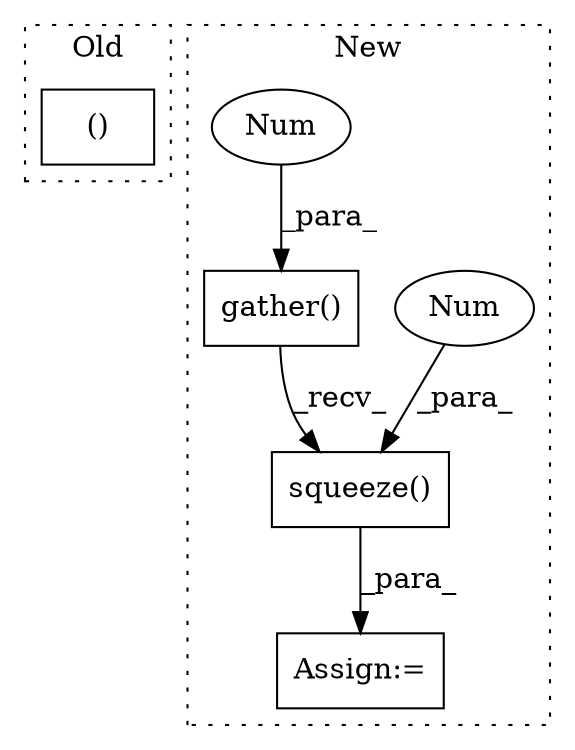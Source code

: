 digraph G {
subgraph cluster0 {
1 [label="()" a="54" s="8546" l="5" shape="box"];
label = "Old";
style="dotted";
}
subgraph cluster1 {
2 [label="gather()" a="75" s="8225,8260" l="16,1" shape="box"];
3 [label="Assign:=" a="68" s="8222" l="3" shape="box"];
4 [label="squeeze()" a="75" s="8225,8271" l="45,1" shape="box"];
5 [label="Num" a="76" s="8270" l="1" shape="ellipse"];
6 [label="Num" a="76" s="8241" l="1" shape="ellipse"];
label = "New";
style="dotted";
}
2 -> 4 [label="_recv_"];
4 -> 3 [label="_para_"];
5 -> 4 [label="_para_"];
6 -> 2 [label="_para_"];
}